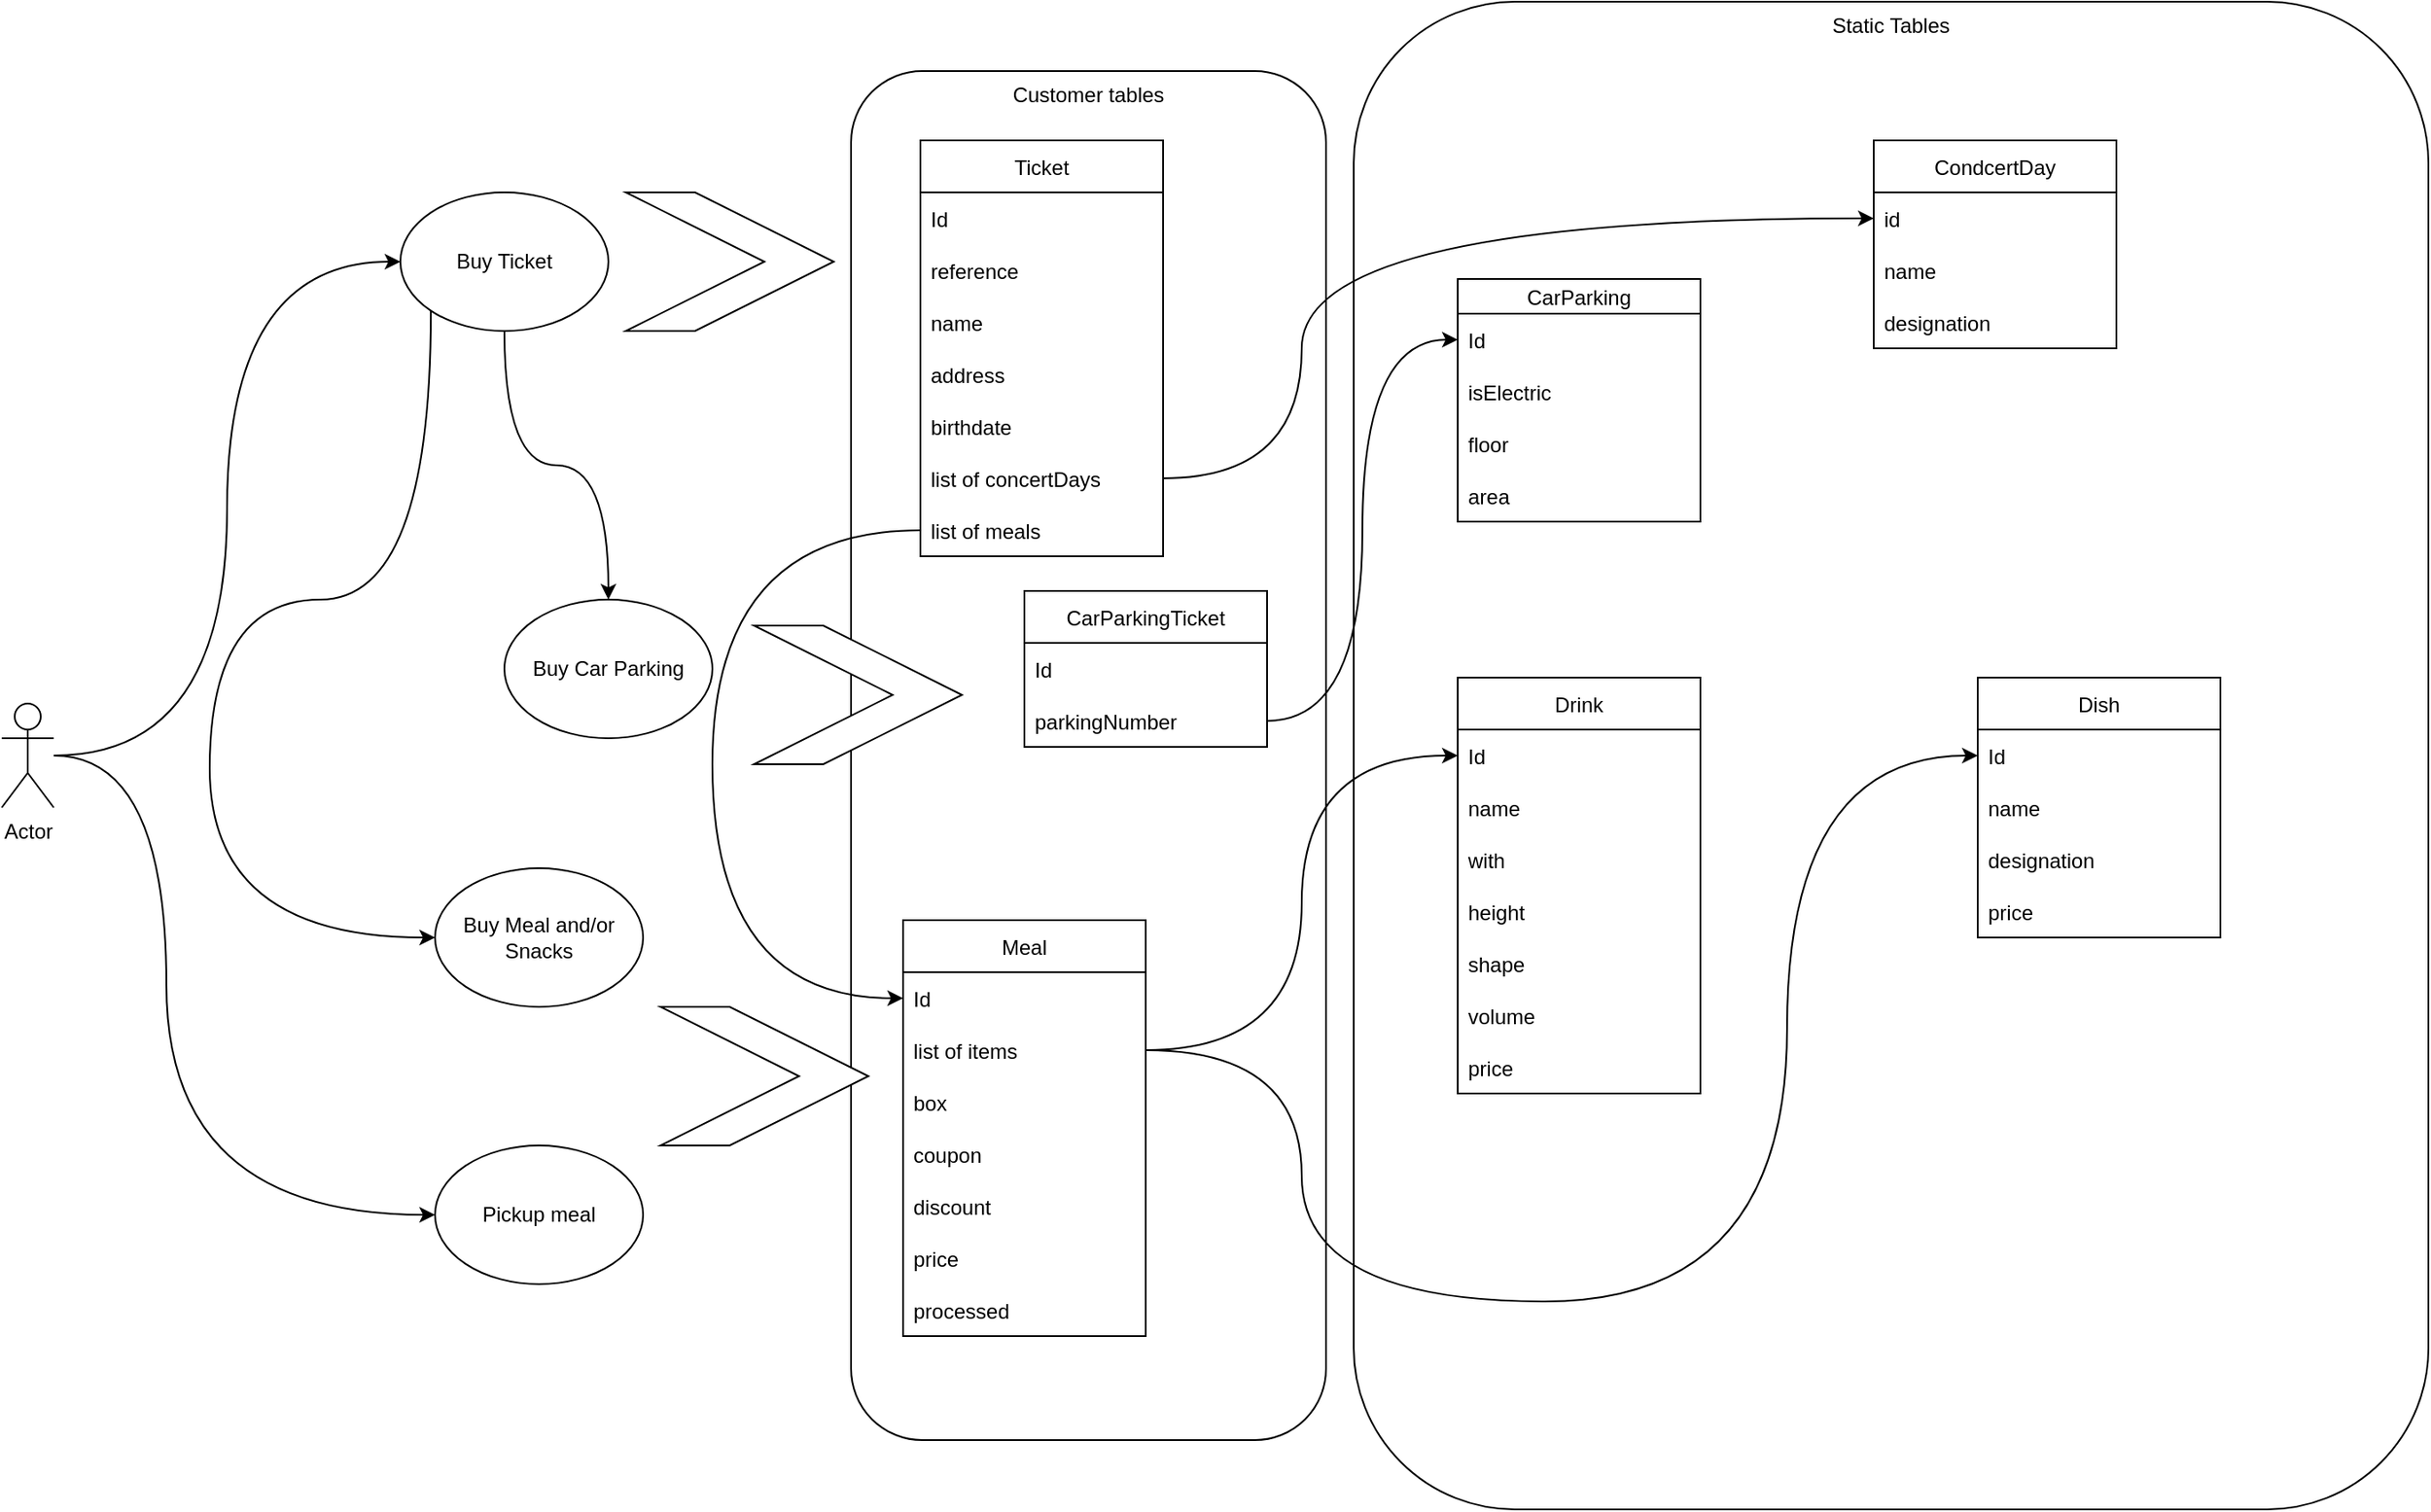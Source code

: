 <mxfile version="15.8.7" type="device"><diagram id="uhcYZJZ7Udj-fxOh4MYj" name="Page-1"><mxGraphModel dx="1580" dy="2343" grid="1" gridSize="10" guides="1" tooltips="1" connect="1" arrows="1" fold="1" page="1" pageScale="1" pageWidth="827" pageHeight="1169" math="0" shadow="0"><root><mxCell id="0"/><mxCell id="1" parent="0"/><mxCell id="LImlv7xBlvRgrsr66W5d-31" value="Customer tables" style="rounded=1;whiteSpace=wrap;html=1;horizontal=1;verticalAlign=top;" vertex="1" parent="1"><mxGeometry x="530" y="-10" width="274" height="790" as="geometry"/></mxCell><mxCell id="LImlv7xBlvRgrsr66W5d-30" value="Static Tables" style="rounded=1;whiteSpace=wrap;html=1;horizontal=1;verticalAlign=top;" vertex="1" parent="1"><mxGeometry x="820" y="-50" width="620" height="870" as="geometry"/></mxCell><mxCell id="LImlv7xBlvRgrsr66W5d-11" style="edgeStyle=orthogonalEdgeStyle;orthogonalLoop=1;jettySize=auto;html=1;entryX=0;entryY=0.5;entryDx=0;entryDy=0;curved=1;" edge="1" parent="1" source="LImlv7xBlvRgrsr66W5d-1" target="LImlv7xBlvRgrsr66W5d-10"><mxGeometry relative="1" as="geometry"/></mxCell><mxCell id="LImlv7xBlvRgrsr66W5d-37" style="edgeStyle=orthogonalEdgeStyle;curved=1;orthogonalLoop=1;jettySize=auto;html=1;entryX=0;entryY=0.5;entryDx=0;entryDy=0;" edge="1" parent="1" source="LImlv7xBlvRgrsr66W5d-1" target="LImlv7xBlvRgrsr66W5d-36"><mxGeometry relative="1" as="geometry"><Array as="points"><mxPoint x="135" y="650"/></Array></mxGeometry></mxCell><mxCell id="LImlv7xBlvRgrsr66W5d-1" value="Actor" style="shape=umlActor;verticalLabelPosition=bottom;verticalAlign=top;html=1;outlineConnect=0;" vertex="1" parent="1"><mxGeometry x="40" y="355" width="30" height="60" as="geometry"/></mxCell><mxCell id="LImlv7xBlvRgrsr66W5d-6" value="Ticket" style="swimlane;fontStyle=0;childLayout=stackLayout;horizontal=1;startSize=30;horizontalStack=0;resizeParent=1;resizeParentMax=0;resizeLast=0;collapsible=1;marginBottom=0;" vertex="1" parent="1"><mxGeometry x="570" y="30" width="140" height="240" as="geometry"><mxRectangle x="490" y="30" width="60" height="30" as="alternateBounds"/></mxGeometry></mxCell><mxCell id="LImlv7xBlvRgrsr66W5d-7" value="Id" style="text;strokeColor=none;fillColor=none;align=left;verticalAlign=middle;spacingLeft=4;spacingRight=4;overflow=hidden;points=[[0,0.5],[1,0.5]];portConstraint=eastwest;rotatable=0;" vertex="1" parent="LImlv7xBlvRgrsr66W5d-6"><mxGeometry y="30" width="140" height="30" as="geometry"/></mxCell><mxCell id="LImlv7xBlvRgrsr66W5d-8" value="reference" style="text;strokeColor=none;fillColor=none;align=left;verticalAlign=middle;spacingLeft=4;spacingRight=4;overflow=hidden;points=[[0,0.5],[1,0.5]];portConstraint=eastwest;rotatable=0;" vertex="1" parent="LImlv7xBlvRgrsr66W5d-6"><mxGeometry y="60" width="140" height="30" as="geometry"/></mxCell><mxCell id="LImlv7xBlvRgrsr66W5d-9" value="name" style="text;strokeColor=none;fillColor=none;align=left;verticalAlign=middle;spacingLeft=4;spacingRight=4;overflow=hidden;points=[[0,0.5],[1,0.5]];portConstraint=eastwest;rotatable=0;" vertex="1" parent="LImlv7xBlvRgrsr66W5d-6"><mxGeometry y="90" width="140" height="30" as="geometry"/></mxCell><mxCell id="LImlv7xBlvRgrsr66W5d-13" value="address" style="text;strokeColor=none;fillColor=none;align=left;verticalAlign=middle;spacingLeft=4;spacingRight=4;overflow=hidden;points=[[0,0.5],[1,0.5]];portConstraint=eastwest;rotatable=0;" vertex="1" parent="LImlv7xBlvRgrsr66W5d-6"><mxGeometry y="120" width="140" height="30" as="geometry"/></mxCell><mxCell id="LImlv7xBlvRgrsr66W5d-14" value="birthdate" style="text;strokeColor=none;fillColor=none;align=left;verticalAlign=middle;spacingLeft=4;spacingRight=4;overflow=hidden;points=[[0,0.5],[1,0.5]];portConstraint=eastwest;rotatable=0;" vertex="1" parent="LImlv7xBlvRgrsr66W5d-6"><mxGeometry y="150" width="140" height="30" as="geometry"/></mxCell><mxCell id="LImlv7xBlvRgrsr66W5d-25" value="list of concertDays" style="text;strokeColor=none;fillColor=none;align=left;verticalAlign=middle;spacingLeft=4;spacingRight=4;overflow=hidden;points=[[0,0.5],[1,0.5]];portConstraint=eastwest;rotatable=0;" vertex="1" parent="LImlv7xBlvRgrsr66W5d-6"><mxGeometry y="180" width="140" height="30" as="geometry"/></mxCell><mxCell id="LImlv7xBlvRgrsr66W5d-73" value="list of meals" style="text;strokeColor=none;fillColor=none;align=left;verticalAlign=middle;spacingLeft=4;spacingRight=4;overflow=hidden;points=[[0,0.5],[1,0.5]];portConstraint=eastwest;rotatable=0;" vertex="1" parent="LImlv7xBlvRgrsr66W5d-6"><mxGeometry y="210" width="140" height="30" as="geometry"/></mxCell><mxCell id="LImlv7xBlvRgrsr66W5d-17" style="edgeStyle=orthogonalEdgeStyle;curved=1;orthogonalLoop=1;jettySize=auto;html=1;entryX=0.5;entryY=0;entryDx=0;entryDy=0;" edge="1" parent="1" source="LImlv7xBlvRgrsr66W5d-10" target="LImlv7xBlvRgrsr66W5d-16"><mxGeometry relative="1" as="geometry"/></mxCell><mxCell id="LImlv7xBlvRgrsr66W5d-34" style="edgeStyle=orthogonalEdgeStyle;curved=1;orthogonalLoop=1;jettySize=auto;html=1;exitX=0;exitY=1;exitDx=0;exitDy=0;entryX=0;entryY=0.5;entryDx=0;entryDy=0;" edge="1" parent="1" source="LImlv7xBlvRgrsr66W5d-10" target="LImlv7xBlvRgrsr66W5d-35"><mxGeometry relative="1" as="geometry"><mxPoint x="260" y="410" as="targetPoint"/><Array as="points"><mxPoint x="288" y="295"/><mxPoint x="160" y="295"/><mxPoint x="160" y="490"/></Array></mxGeometry></mxCell><mxCell id="LImlv7xBlvRgrsr66W5d-10" value="Buy Ticket" style="ellipse;whiteSpace=wrap;html=1;" vertex="1" parent="1"><mxGeometry x="270" y="60" width="120" height="80" as="geometry"/></mxCell><mxCell id="LImlv7xBlvRgrsr66W5d-15" value="" style="shape=step;perimeter=stepPerimeter;whiteSpace=wrap;html=1;fixedSize=1;size=80;" vertex="1" parent="1"><mxGeometry x="400" y="60" width="120" height="80" as="geometry"/></mxCell><mxCell id="LImlv7xBlvRgrsr66W5d-16" value="Buy Car Parking" style="ellipse;whiteSpace=wrap;html=1;" vertex="1" parent="1"><mxGeometry x="330" y="295" width="120" height="80" as="geometry"/></mxCell><mxCell id="LImlv7xBlvRgrsr66W5d-18" value="CarParkingTicket" style="swimlane;fontStyle=0;childLayout=stackLayout;horizontal=1;startSize=30;horizontalStack=0;resizeParent=1;resizeParentMax=0;resizeLast=0;collapsible=1;marginBottom=0;" vertex="1" parent="1"><mxGeometry x="630" y="290" width="140" height="90" as="geometry"><mxRectangle x="490" y="30" width="60" height="30" as="alternateBounds"/></mxGeometry></mxCell><mxCell id="LImlv7xBlvRgrsr66W5d-19" value="Id" style="text;strokeColor=none;fillColor=none;align=left;verticalAlign=middle;spacingLeft=4;spacingRight=4;overflow=hidden;points=[[0,0.5],[1,0.5]];portConstraint=eastwest;rotatable=0;" vertex="1" parent="LImlv7xBlvRgrsr66W5d-18"><mxGeometry y="30" width="140" height="30" as="geometry"/></mxCell><mxCell id="LImlv7xBlvRgrsr66W5d-20" value="parkingNumber" style="text;strokeColor=none;fillColor=none;align=left;verticalAlign=middle;spacingLeft=4;spacingRight=4;overflow=hidden;points=[[0,0.5],[1,0.5]];portConstraint=eastwest;rotatable=0;" vertex="1" parent="LImlv7xBlvRgrsr66W5d-18"><mxGeometry y="60" width="140" height="30" as="geometry"/></mxCell><mxCell id="LImlv7xBlvRgrsr66W5d-24" value="" style="shape=step;perimeter=stepPerimeter;whiteSpace=wrap;html=1;fixedSize=1;size=80;" vertex="1" parent="1"><mxGeometry x="474" y="310" width="120" height="80" as="geometry"/></mxCell><mxCell id="LImlv7xBlvRgrsr66W5d-26" value="CarParking" style="swimlane;fontStyle=0;childLayout=stackLayout;horizontal=1;startSize=20;horizontalStack=0;resizeParent=1;resizeParentMax=0;resizeLast=0;collapsible=1;marginBottom=0;" vertex="1" parent="1"><mxGeometry x="880" y="110" width="140" height="140" as="geometry"/></mxCell><mxCell id="LImlv7xBlvRgrsr66W5d-27" value="Id" style="text;strokeColor=none;fillColor=none;align=left;verticalAlign=middle;spacingLeft=4;spacingRight=4;overflow=hidden;points=[[0,0.5],[1,0.5]];portConstraint=eastwest;rotatable=0;" vertex="1" parent="LImlv7xBlvRgrsr66W5d-26"><mxGeometry y="20" width="140" height="30" as="geometry"/></mxCell><mxCell id="LImlv7xBlvRgrsr66W5d-28" value="isElectric" style="text;strokeColor=none;fillColor=none;align=left;verticalAlign=middle;spacingLeft=4;spacingRight=4;overflow=hidden;points=[[0,0.5],[1,0.5]];portConstraint=eastwest;rotatable=0;" vertex="1" parent="LImlv7xBlvRgrsr66W5d-26"><mxGeometry y="50" width="140" height="30" as="geometry"/></mxCell><mxCell id="LImlv7xBlvRgrsr66W5d-29" value="floor" style="text;strokeColor=none;fillColor=none;align=left;verticalAlign=middle;spacingLeft=4;spacingRight=4;overflow=hidden;points=[[0,0.5],[1,0.5]];portConstraint=eastwest;rotatable=0;" vertex="1" parent="LImlv7xBlvRgrsr66W5d-26"><mxGeometry y="80" width="140" height="30" as="geometry"/></mxCell><mxCell id="LImlv7xBlvRgrsr66W5d-33" value="area" style="text;strokeColor=none;fillColor=none;align=left;verticalAlign=middle;spacingLeft=4;spacingRight=4;overflow=hidden;points=[[0,0.5],[1,0.5]];portConstraint=eastwest;rotatable=0;" vertex="1" parent="LImlv7xBlvRgrsr66W5d-26"><mxGeometry y="110" width="140" height="30" as="geometry"/></mxCell><mxCell id="LImlv7xBlvRgrsr66W5d-32" style="edgeStyle=orthogonalEdgeStyle;curved=1;orthogonalLoop=1;jettySize=auto;html=1;entryX=0;entryY=0.5;entryDx=0;entryDy=0;" edge="1" parent="1" source="LImlv7xBlvRgrsr66W5d-20" target="LImlv7xBlvRgrsr66W5d-27"><mxGeometry relative="1" as="geometry"/></mxCell><mxCell id="LImlv7xBlvRgrsr66W5d-35" value="Buy Meal and/or Snacks" style="ellipse;whiteSpace=wrap;html=1;" vertex="1" parent="1"><mxGeometry x="290" y="450" width="120" height="80" as="geometry"/></mxCell><mxCell id="LImlv7xBlvRgrsr66W5d-36" value="Pickup meal" style="ellipse;whiteSpace=wrap;html=1;" vertex="1" parent="1"><mxGeometry x="290" y="610" width="120" height="80" as="geometry"/></mxCell><mxCell id="LImlv7xBlvRgrsr66W5d-38" value="" style="shape=step;perimeter=stepPerimeter;whiteSpace=wrap;html=1;fixedSize=1;size=80;" vertex="1" parent="1"><mxGeometry x="420" y="530" width="120" height="80" as="geometry"/></mxCell><mxCell id="LImlv7xBlvRgrsr66W5d-39" value="Meal" style="swimlane;fontStyle=0;childLayout=stackLayout;horizontal=1;startSize=30;horizontalStack=0;resizeParent=1;resizeParentMax=0;resizeLast=0;collapsible=1;marginBottom=0;" vertex="1" parent="1"><mxGeometry x="560" y="480" width="140" height="240" as="geometry"><mxRectangle x="490" y="30" width="60" height="30" as="alternateBounds"/></mxGeometry></mxCell><mxCell id="LImlv7xBlvRgrsr66W5d-40" value="Id" style="text;strokeColor=none;fillColor=none;align=left;verticalAlign=middle;spacingLeft=4;spacingRight=4;overflow=hidden;points=[[0,0.5],[1,0.5]];portConstraint=eastwest;rotatable=0;" vertex="1" parent="LImlv7xBlvRgrsr66W5d-39"><mxGeometry y="30" width="140" height="30" as="geometry"/></mxCell><mxCell id="LImlv7xBlvRgrsr66W5d-41" value="list of items" style="text;strokeColor=none;fillColor=none;align=left;verticalAlign=middle;spacingLeft=4;spacingRight=4;overflow=hidden;points=[[0,0.5],[1,0.5]];portConstraint=eastwest;rotatable=0;" vertex="1" parent="LImlv7xBlvRgrsr66W5d-39"><mxGeometry y="60" width="140" height="30" as="geometry"/></mxCell><mxCell id="LImlv7xBlvRgrsr66W5d-62" value="box" style="text;strokeColor=none;fillColor=none;align=left;verticalAlign=middle;spacingLeft=4;spacingRight=4;overflow=hidden;points=[[0,0.5],[1,0.5]];portConstraint=eastwest;rotatable=0;" vertex="1" parent="LImlv7xBlvRgrsr66W5d-39"><mxGeometry y="90" width="140" height="30" as="geometry"/></mxCell><mxCell id="LImlv7xBlvRgrsr66W5d-63" value="coupon" style="text;strokeColor=none;fillColor=none;align=left;verticalAlign=middle;spacingLeft=4;spacingRight=4;overflow=hidden;points=[[0,0.5],[1,0.5]];portConstraint=eastwest;rotatable=0;" vertex="1" parent="LImlv7xBlvRgrsr66W5d-39"><mxGeometry y="120" width="140" height="30" as="geometry"/></mxCell><mxCell id="LImlv7xBlvRgrsr66W5d-64" value="discount" style="text;strokeColor=none;fillColor=none;align=left;verticalAlign=middle;spacingLeft=4;spacingRight=4;overflow=hidden;points=[[0,0.5],[1,0.5]];portConstraint=eastwest;rotatable=0;" vertex="1" parent="LImlv7xBlvRgrsr66W5d-39"><mxGeometry y="150" width="140" height="30" as="geometry"/></mxCell><mxCell id="LImlv7xBlvRgrsr66W5d-65" value="price" style="text;strokeColor=none;fillColor=none;align=left;verticalAlign=middle;spacingLeft=4;spacingRight=4;overflow=hidden;points=[[0,0.5],[1,0.5]];portConstraint=eastwest;rotatable=0;" vertex="1" parent="LImlv7xBlvRgrsr66W5d-39"><mxGeometry y="180" width="140" height="30" as="geometry"/></mxCell><mxCell id="LImlv7xBlvRgrsr66W5d-66" value="processed" style="text;strokeColor=none;fillColor=none;align=left;verticalAlign=middle;spacingLeft=4;spacingRight=4;overflow=hidden;points=[[0,0.5],[1,0.5]];portConstraint=eastwest;rotatable=0;" vertex="1" parent="LImlv7xBlvRgrsr66W5d-39"><mxGeometry y="210" width="140" height="30" as="geometry"/></mxCell><mxCell id="LImlv7xBlvRgrsr66W5d-42" value="Drink" style="swimlane;fontStyle=0;childLayout=stackLayout;horizontal=1;startSize=30;horizontalStack=0;resizeParent=1;resizeParentMax=0;resizeLast=0;collapsible=1;marginBottom=0;" vertex="1" parent="1"><mxGeometry x="880" y="340" width="140" height="240" as="geometry"><mxRectangle x="490" y="30" width="60" height="30" as="alternateBounds"/></mxGeometry></mxCell><mxCell id="LImlv7xBlvRgrsr66W5d-43" value="Id" style="text;strokeColor=none;fillColor=none;align=left;verticalAlign=middle;spacingLeft=4;spacingRight=4;overflow=hidden;points=[[0,0.5],[1,0.5]];portConstraint=eastwest;rotatable=0;" vertex="1" parent="LImlv7xBlvRgrsr66W5d-42"><mxGeometry y="30" width="140" height="30" as="geometry"/></mxCell><mxCell id="LImlv7xBlvRgrsr66W5d-44" value="name" style="text;strokeColor=none;fillColor=none;align=left;verticalAlign=middle;spacingLeft=4;spacingRight=4;overflow=hidden;points=[[0,0.5],[1,0.5]];portConstraint=eastwest;rotatable=0;" vertex="1" parent="LImlv7xBlvRgrsr66W5d-42"><mxGeometry y="60" width="140" height="30" as="geometry"/></mxCell><mxCell id="LImlv7xBlvRgrsr66W5d-45" value="with" style="text;strokeColor=none;fillColor=none;align=left;verticalAlign=middle;spacingLeft=4;spacingRight=4;overflow=hidden;points=[[0,0.5],[1,0.5]];portConstraint=eastwest;rotatable=0;" vertex="1" parent="LImlv7xBlvRgrsr66W5d-42"><mxGeometry y="90" width="140" height="30" as="geometry"/></mxCell><mxCell id="LImlv7xBlvRgrsr66W5d-46" value="height" style="text;strokeColor=none;fillColor=none;align=left;verticalAlign=middle;spacingLeft=4;spacingRight=4;overflow=hidden;points=[[0,0.5],[1,0.5]];portConstraint=eastwest;rotatable=0;" vertex="1" parent="LImlv7xBlvRgrsr66W5d-42"><mxGeometry y="120" width="140" height="30" as="geometry"/></mxCell><mxCell id="LImlv7xBlvRgrsr66W5d-47" value="shape" style="text;strokeColor=none;fillColor=none;align=left;verticalAlign=middle;spacingLeft=4;spacingRight=4;overflow=hidden;points=[[0,0.5],[1,0.5]];portConstraint=eastwest;rotatable=0;" vertex="1" parent="LImlv7xBlvRgrsr66W5d-42"><mxGeometry y="150" width="140" height="30" as="geometry"/></mxCell><mxCell id="LImlv7xBlvRgrsr66W5d-48" value="volume" style="text;strokeColor=none;fillColor=none;align=left;verticalAlign=middle;spacingLeft=4;spacingRight=4;overflow=hidden;points=[[0,0.5],[1,0.5]];portConstraint=eastwest;rotatable=0;" vertex="1" parent="LImlv7xBlvRgrsr66W5d-42"><mxGeometry y="180" width="140" height="30" as="geometry"/></mxCell><mxCell id="LImlv7xBlvRgrsr66W5d-54" value="price" style="text;strokeColor=none;fillColor=none;align=left;verticalAlign=middle;spacingLeft=4;spacingRight=4;overflow=hidden;points=[[0,0.5],[1,0.5]];portConstraint=eastwest;rotatable=0;" vertex="1" parent="LImlv7xBlvRgrsr66W5d-42"><mxGeometry y="210" width="140" height="30" as="geometry"/></mxCell><mxCell id="LImlv7xBlvRgrsr66W5d-49" value="Dish" style="swimlane;fontStyle=0;childLayout=stackLayout;horizontal=1;startSize=30;horizontalStack=0;resizeParent=1;resizeParentMax=0;resizeLast=0;collapsible=1;marginBottom=0;" vertex="1" parent="1"><mxGeometry x="1180" y="340" width="140" height="150" as="geometry"><mxRectangle x="490" y="30" width="60" height="30" as="alternateBounds"/></mxGeometry></mxCell><mxCell id="LImlv7xBlvRgrsr66W5d-50" value="Id" style="text;strokeColor=none;fillColor=none;align=left;verticalAlign=middle;spacingLeft=4;spacingRight=4;overflow=hidden;points=[[0,0.5],[1,0.5]];portConstraint=eastwest;rotatable=0;" vertex="1" parent="LImlv7xBlvRgrsr66W5d-49"><mxGeometry y="30" width="140" height="30" as="geometry"/></mxCell><mxCell id="LImlv7xBlvRgrsr66W5d-51" value="name" style="text;strokeColor=none;fillColor=none;align=left;verticalAlign=middle;spacingLeft=4;spacingRight=4;overflow=hidden;points=[[0,0.5],[1,0.5]];portConstraint=eastwest;rotatable=0;" vertex="1" parent="LImlv7xBlvRgrsr66W5d-49"><mxGeometry y="60" width="140" height="30" as="geometry"/></mxCell><mxCell id="LImlv7xBlvRgrsr66W5d-52" value="designation" style="text;strokeColor=none;fillColor=none;align=left;verticalAlign=middle;spacingLeft=4;spacingRight=4;overflow=hidden;points=[[0,0.5],[1,0.5]];portConstraint=eastwest;rotatable=0;" vertex="1" parent="LImlv7xBlvRgrsr66W5d-49"><mxGeometry y="90" width="140" height="30" as="geometry"/></mxCell><mxCell id="LImlv7xBlvRgrsr66W5d-53" value="price" style="text;strokeColor=none;fillColor=none;align=left;verticalAlign=middle;spacingLeft=4;spacingRight=4;overflow=hidden;points=[[0,0.5],[1,0.5]];portConstraint=eastwest;rotatable=0;" vertex="1" parent="LImlv7xBlvRgrsr66W5d-49"><mxGeometry y="120" width="140" height="30" as="geometry"/></mxCell><mxCell id="LImlv7xBlvRgrsr66W5d-60" style="edgeStyle=orthogonalEdgeStyle;curved=1;orthogonalLoop=1;jettySize=auto;html=1;exitX=1;exitY=0.5;exitDx=0;exitDy=0;entryX=0;entryY=0.5;entryDx=0;entryDy=0;" edge="1" parent="1" source="LImlv7xBlvRgrsr66W5d-41" target="LImlv7xBlvRgrsr66W5d-43"><mxGeometry relative="1" as="geometry"/></mxCell><mxCell id="LImlv7xBlvRgrsr66W5d-61" style="edgeStyle=orthogonalEdgeStyle;curved=1;orthogonalLoop=1;jettySize=auto;html=1;entryX=0;entryY=0.5;entryDx=0;entryDy=0;exitX=1;exitY=0.5;exitDx=0;exitDy=0;" edge="1" parent="1" source="LImlv7xBlvRgrsr66W5d-41" target="LImlv7xBlvRgrsr66W5d-50"><mxGeometry relative="1" as="geometry"><Array as="points"><mxPoint x="790" y="555"/><mxPoint x="790" y="700"/><mxPoint x="1070" y="700"/><mxPoint x="1070" y="385"/></Array></mxGeometry></mxCell><mxCell id="LImlv7xBlvRgrsr66W5d-67" value="CondcertDay" style="swimlane;fontStyle=0;childLayout=stackLayout;horizontal=1;startSize=30;horizontalStack=0;resizeParent=1;resizeParentMax=0;resizeLast=0;collapsible=1;marginBottom=0;" vertex="1" parent="1"><mxGeometry x="1120" y="30" width="140" height="120" as="geometry"/></mxCell><mxCell id="LImlv7xBlvRgrsr66W5d-68" value="id" style="text;strokeColor=none;fillColor=none;align=left;verticalAlign=middle;spacingLeft=4;spacingRight=4;overflow=hidden;points=[[0,0.5],[1,0.5]];portConstraint=eastwest;rotatable=0;" vertex="1" parent="LImlv7xBlvRgrsr66W5d-67"><mxGeometry y="30" width="140" height="30" as="geometry"/></mxCell><mxCell id="LImlv7xBlvRgrsr66W5d-69" value="name" style="text;strokeColor=none;fillColor=none;align=left;verticalAlign=middle;spacingLeft=4;spacingRight=4;overflow=hidden;points=[[0,0.5],[1,0.5]];portConstraint=eastwest;rotatable=0;" vertex="1" parent="LImlv7xBlvRgrsr66W5d-67"><mxGeometry y="60" width="140" height="30" as="geometry"/></mxCell><mxCell id="LImlv7xBlvRgrsr66W5d-70" value="designation" style="text;strokeColor=none;fillColor=none;align=left;verticalAlign=middle;spacingLeft=4;spacingRight=4;overflow=hidden;points=[[0,0.5],[1,0.5]];portConstraint=eastwest;rotatable=0;" vertex="1" parent="LImlv7xBlvRgrsr66W5d-67"><mxGeometry y="90" width="140" height="30" as="geometry"/></mxCell><mxCell id="LImlv7xBlvRgrsr66W5d-71" style="edgeStyle=orthogonalEdgeStyle;curved=1;orthogonalLoop=1;jettySize=auto;html=1;exitX=1;exitY=0.5;exitDx=0;exitDy=0;entryX=0;entryY=0.5;entryDx=0;entryDy=0;" edge="1" parent="1" source="LImlv7xBlvRgrsr66W5d-25" target="LImlv7xBlvRgrsr66W5d-68"><mxGeometry relative="1" as="geometry"><Array as="points"><mxPoint x="790" y="225"/><mxPoint x="790" y="75"/></Array></mxGeometry></mxCell><mxCell id="LImlv7xBlvRgrsr66W5d-74" style="edgeStyle=orthogonalEdgeStyle;curved=1;orthogonalLoop=1;jettySize=auto;html=1;exitX=0;exitY=0.5;exitDx=0;exitDy=0;entryX=0;entryY=0.5;entryDx=0;entryDy=0;" edge="1" parent="1" source="LImlv7xBlvRgrsr66W5d-73" target="LImlv7xBlvRgrsr66W5d-40"><mxGeometry relative="1" as="geometry"><Array as="points"><mxPoint x="450" y="255"/><mxPoint x="450" y="525"/></Array></mxGeometry></mxCell></root></mxGraphModel></diagram></mxfile>
